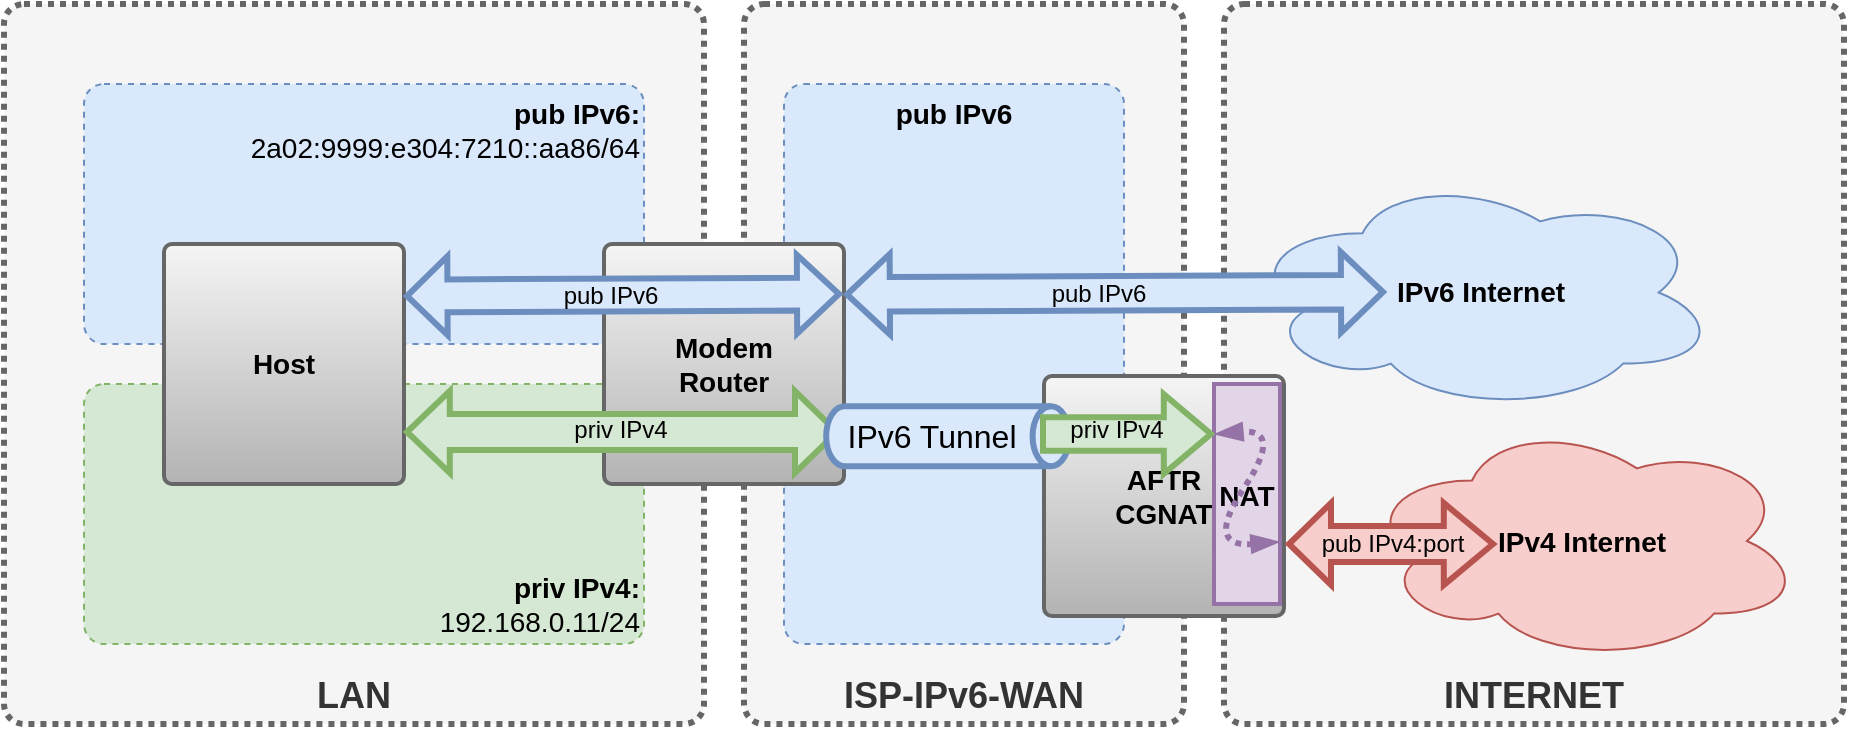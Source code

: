 <mxfile version="20.3.0" type="device"><diagram id="-pcDls9LanKbq8XRs3w0" name="Page-1"><mxGraphModel dx="1900" dy="668" grid="1" gridSize="10" guides="1" tooltips="1" connect="1" arrows="1" fold="1" page="1" pageScale="1" pageWidth="827" pageHeight="1169" math="0" shadow="0"><root><mxCell id="0"/><mxCell id="1" parent="0"/><mxCell id="I1XEyFE_oJZhiUIuwIMh-40" value="&lt;font style=&quot;&quot;&gt;&lt;b style=&quot;&quot;&gt;&lt;font style=&quot;font-size: 18px;&quot;&gt;INTERNET&lt;/font&gt;&lt;/b&gt;&lt;br&gt;&lt;/font&gt;" style="rounded=1;whiteSpace=wrap;html=1;absoluteArcSize=1;verticalAlign=bottom;align=center;fillColor=#f5f5f5;dashed=1;strokeWidth=3;dashPattern=1 1;perimeterSpacing=0;fontColor=#333333;strokeColor=#666666;" parent="1" vertex="1"><mxGeometry x="570" y="200" width="310" height="360" as="geometry"/></mxCell><mxCell id="I1XEyFE_oJZhiUIuwIMh-38" value="&lt;font style=&quot;&quot;&gt;&lt;b style=&quot;&quot;&gt;&lt;font style=&quot;font-size: 18px;&quot;&gt;ISP-IPv6-WAN&lt;/font&gt;&lt;/b&gt;&lt;br&gt;&lt;/font&gt;" style="rounded=1;whiteSpace=wrap;html=1;absoluteArcSize=1;verticalAlign=bottom;align=center;fillColor=#f5f5f5;dashed=1;strokeWidth=3;dashPattern=1 1;perimeterSpacing=0;fontColor=#333333;strokeColor=#666666;" parent="1" vertex="1"><mxGeometry x="330" y="200" width="220" height="360" as="geometry"/></mxCell><mxCell id="I1XEyFE_oJZhiUIuwIMh-34" value="&lt;font style=&quot;&quot;&gt;&lt;b style=&quot;&quot;&gt;&lt;font style=&quot;font-size: 18px;&quot;&gt;LAN&lt;/font&gt;&lt;/b&gt;&lt;br&gt;&lt;/font&gt;" style="rounded=1;whiteSpace=wrap;html=1;absoluteArcSize=1;verticalAlign=bottom;align=center;fillColor=#f5f5f5;dashed=1;strokeWidth=3;dashPattern=1 1;perimeterSpacing=0;fontColor=#333333;strokeColor=#666666;" parent="1" vertex="1"><mxGeometry x="-40" y="200" width="350" height="360" as="geometry"/></mxCell><mxCell id="I1XEyFE_oJZhiUIuwIMh-8" value="&lt;b&gt;&lt;font style=&quot;font-size: 14px;&quot;&gt;IPv4 Internet&lt;/font&gt;&lt;/b&gt;" style="ellipse;shape=cloud;whiteSpace=wrap;html=1;fillColor=#f8cecc;strokeColor=#b85450;" parent="1" vertex="1"><mxGeometry x="639" y="408" width="220" height="121" as="geometry"/></mxCell><mxCell id="I1XEyFE_oJZhiUIuwIMh-4" value="&lt;b&gt;&lt;font style=&quot;font-size: 14px;&quot;&gt;pub IPv6&lt;/font&gt;&lt;/b&gt;" style="rounded=1;whiteSpace=wrap;html=1;fillColor=#dae8fc;strokeColor=#6c8ebf;absoluteArcSize=1;verticalAlign=top;align=center;dashed=1;" parent="1" vertex="1"><mxGeometry x="350" y="240" width="170" height="280" as="geometry"/></mxCell><mxCell id="I1XEyFE_oJZhiUIuwIMh-3" value="&lt;font style=&quot;font-size: 14px;&quot;&gt;&lt;b&gt;priv IPv4:&lt;/b&gt;&lt;br&gt;192.168.0.11/24&lt;br&gt;&lt;/font&gt;" style="rounded=1;whiteSpace=wrap;html=1;fillColor=#d5e8d4;strokeColor=#82b366;absoluteArcSize=1;verticalAlign=bottom;align=right;dashed=1;" parent="1" vertex="1"><mxGeometry y="390" width="280" height="130" as="geometry"/></mxCell><mxCell id="I1XEyFE_oJZhiUIuwIMh-7" value="&lt;b&gt;&lt;font style=&quot;font-size: 14px;&quot;&gt;IPv6 Internet&lt;/font&gt;&lt;/b&gt;" style="ellipse;shape=cloud;whiteSpace=wrap;html=1;fillColor=#dae8fc;strokeColor=#6c8ebf;" parent="1" vertex="1"><mxGeometry x="580" y="285" width="237" height="118.5" as="geometry"/></mxCell><mxCell id="I1XEyFE_oJZhiUIuwIMh-9" value="&lt;font style=&quot;font-size: 14px;&quot;&gt;&lt;b&gt;pub IPv6:&lt;/b&gt;&lt;br&gt;2a02:9999:e304:7210::aa86/64&lt;br&gt;&lt;/font&gt;" style="rounded=1;whiteSpace=wrap;html=1;fillColor=#dae8fc;strokeColor=#6c8ebf;absoluteArcSize=1;verticalAlign=top;align=right;dashed=1;" parent="1" vertex="1"><mxGeometry y="240" width="280" height="130" as="geometry"/></mxCell><mxCell id="I1XEyFE_oJZhiUIuwIMh-32" value="&lt;b&gt;Host&lt;/b&gt;" style="rounded=1;whiteSpace=wrap;html=1;fontSize=14;fillColor=#f5f5f5;strokeColor=#666666;sketch=0;glass=0;shadow=0;absoluteArcSize=1;strokeWidth=2;arcSize=8;gradientColor=#b3b3b3;" parent="1" vertex="1"><mxGeometry x="40" y="320" width="120" height="120" as="geometry"/></mxCell><mxCell id="I1XEyFE_oJZhiUIuwIMh-33" value="&lt;b&gt;Modem&lt;br&gt;Router&lt;/b&gt;" style="rounded=1;whiteSpace=wrap;html=1;fontSize=14;fillColor=#f5f5f5;strokeColor=#666666;strokeWidth=2;arcSize=8;absoluteArcSize=1;gradientColor=#b3b3b3;" parent="1" vertex="1"><mxGeometry x="260" y="320" width="120" height="120" as="geometry"/></mxCell><mxCell id="I1XEyFE_oJZhiUIuwIMh-39" value="&lt;b&gt;AFTR&lt;br&gt;CGNAT&lt;/b&gt;" style="rounded=1;whiteSpace=wrap;html=1;fontSize=14;fillColor=#f5f5f5;strokeColor=#666666;strokeWidth=2;absoluteArcSize=1;arcSize=8;gradientColor=#b3b3b3;" parent="1" vertex="1"><mxGeometry x="480" y="386" width="120" height="120" as="geometry"/></mxCell><mxCell id="I1XEyFE_oJZhiUIuwIMh-41" value="" style="shape=flexArrow;endArrow=classic;startArrow=classic;html=1;rounded=0;fontSize=18;exitX=1;exitY=0.25;exitDx=0;exitDy=0;fillColor=#dae8fc;strokeColor=#6c8ebf;strokeWidth=3;width=14.4;startSize=5.744;gradientColor=none;" parent="1" edge="1"><mxGeometry width="100" height="100" relative="1" as="geometry"><mxPoint x="160" y="346" as="sourcePoint"/><mxPoint x="379" y="345" as="targetPoint"/></mxGeometry></mxCell><mxCell id="I1XEyFE_oJZhiUIuwIMh-54" value="&lt;span style=&quot;&quot;&gt;pub IPv6&lt;/span&gt;" style="edgeLabel;html=1;align=center;verticalAlign=middle;resizable=0;points=[];fontSize=12;labelBackgroundColor=none;" parent="I1XEyFE_oJZhiUIuwIMh-41" vertex="1" connectable="0"><mxGeometry x="-0.097" y="-1" relative="1" as="geometry"><mxPoint x="4" y="-1" as="offset"/></mxGeometry></mxCell><mxCell id="I1XEyFE_oJZhiUIuwIMh-42" value="" style="shape=flexArrow;endArrow=classic;startArrow=classic;html=1;rounded=0;fontSize=18;exitX=1;exitY=0.75;exitDx=0;exitDy=0;fillColor=#d5e8d4;strokeColor=#82b366;strokeWidth=3;width=16;startSize=6.132;gradientColor=none;" parent="1" edge="1"><mxGeometry width="100" height="100" relative="1" as="geometry"><mxPoint x="160" y="414" as="sourcePoint"/><mxPoint x="378" y="414" as="targetPoint"/></mxGeometry></mxCell><mxCell id="I1XEyFE_oJZhiUIuwIMh-53" value="&lt;span style=&quot;&quot;&gt;priv IPv4&lt;/span&gt;" style="edgeLabel;html=1;align=center;verticalAlign=middle;resizable=0;points=[];fontSize=12;labelBackgroundColor=none;" parent="I1XEyFE_oJZhiUIuwIMh-42" vertex="1" connectable="0"><mxGeometry x="-0.207" y="2" relative="1" as="geometry"><mxPoint x="21" y="1" as="offset"/></mxGeometry></mxCell><mxCell id="I1XEyFE_oJZhiUIuwIMh-44" value="&lt;font style=&quot;font-size: 16px;&quot;&gt;IPv6 Tunnel&lt;/font&gt;" style="shape=cylinder3;whiteSpace=wrap;html=1;boundedLbl=1;backgroundOutline=1;size=9.219;fontSize=18;strokeWidth=3;fillColor=#dae8fc;rotation=90;strokeColor=#6c8ebf;verticalAlign=middle;horizontal=0;" parent="1" vertex="1"><mxGeometry x="416.92" y="355.27" width="30" height="121.65" as="geometry"/></mxCell><mxCell id="I1XEyFE_oJZhiUIuwIMh-62" value="" style="shape=flexArrow;endArrow=classic;startArrow=classic;html=1;rounded=0;fontSize=18;exitX=1;exitY=0.25;exitDx=0;exitDy=0;fillColor=#dae8fc;strokeColor=#6c8ebf;strokeWidth=3;width=15.2;startSize=6.136;" parent="1" edge="1"><mxGeometry width="100" height="100" relative="1" as="geometry"><mxPoint x="380" y="345.26" as="sourcePoint"/><mxPoint x="651" y="344" as="targetPoint"/></mxGeometry></mxCell><mxCell id="I1XEyFE_oJZhiUIuwIMh-63" value="&lt;span style=&quot;&quot;&gt;pub IPv6&lt;/span&gt;" style="edgeLabel;html=1;align=center;verticalAlign=middle;resizable=0;points=[];fontSize=12;labelBackgroundColor=none;" parent="I1XEyFE_oJZhiUIuwIMh-62" vertex="1" connectable="0"><mxGeometry x="-0.097" y="-1" relative="1" as="geometry"><mxPoint x="4" y="-1" as="offset"/></mxGeometry></mxCell><mxCell id="I1XEyFE_oJZhiUIuwIMh-66" value="&lt;font style=&quot;font-size: 14px;&quot;&gt;&lt;b&gt;NAT&lt;/b&gt;&lt;/font&gt;" style="text;html=1;strokeColor=#9673a6;fillColor=#e1d5e7;align=center;verticalAlign=middle;whiteSpace=wrap;rounded=0;shadow=0;glass=0;labelBackgroundColor=none;sketch=0;fontSize=16;rotation=0;strokeWidth=2;" parent="1" vertex="1"><mxGeometry x="565" y="390" width="33" height="110" as="geometry"/></mxCell><mxCell id="I1XEyFE_oJZhiUIuwIMh-48" value="" style="shape=flexArrow;endArrow=classic;html=1;rounded=0;fontSize=18;strokeWidth=3;fillColor=#d5e8d4;strokeColor=#82b366;width=14.8;endSize=6.868;" parent="1" edge="1"><mxGeometry width="50" height="50" relative="1" as="geometry"><mxPoint x="478" y="415" as="sourcePoint"/><mxPoint x="565" y="415" as="targetPoint"/></mxGeometry></mxCell><mxCell id="I1XEyFE_oJZhiUIuwIMh-52" value="&lt;font style=&quot;font-size: 12px;&quot;&gt;priv IPv4&lt;/font&gt;" style="edgeLabel;html=1;align=center;verticalAlign=middle;resizable=0;points=[];fontSize=18;labelBackgroundColor=none;" parent="I1XEyFE_oJZhiUIuwIMh-48" vertex="1" connectable="0"><mxGeometry x="-0.222" relative="1" as="geometry"><mxPoint x="4" y="-4" as="offset"/></mxGeometry></mxCell><mxCell id="I1XEyFE_oJZhiUIuwIMh-77" value="" style="curved=1;endArrow=blockThin;html=1;dashed=1;dashPattern=1 1;fontSize=14;strokeWidth=3;startArrow=blockThin;startFill=1;fillColor=#e1d5e7;strokeColor=#9673a6;endFill=1;" parent="1" edge="1"><mxGeometry width="50" height="50" relative="1" as="geometry"><mxPoint x="597" y="469" as="sourcePoint"/><mxPoint x="566" y="415" as="targetPoint"/><Array as="points"><mxPoint x="560" y="472"/><mxPoint x="600" y="412"/></Array></mxGeometry></mxCell><mxCell id="I1XEyFE_oJZhiUIuwIMh-78" value="" style="shape=flexArrow;endArrow=classic;startArrow=classic;html=1;rounded=0;fontSize=18;exitX=1;exitY=0.75;exitDx=0;exitDy=0;fillColor=#f8cecc;strokeColor=#b85450;strokeWidth=3;width=16;endSize=7.2;" parent="1" edge="1"><mxGeometry width="100" height="100" relative="1" as="geometry"><mxPoint x="601" y="470" as="sourcePoint"/><mxPoint x="706" y="470" as="targetPoint"/></mxGeometry></mxCell><mxCell id="I1XEyFE_oJZhiUIuwIMh-79" value="&lt;span style=&quot;&quot;&gt;pub IPv4:port&lt;/span&gt;" style="edgeLabel;html=1;align=center;verticalAlign=middle;resizable=0;points=[];fontSize=12;labelBackgroundColor=none;" parent="I1XEyFE_oJZhiUIuwIMh-78" vertex="1" connectable="0"><mxGeometry x="-0.207" y="2" relative="1" as="geometry"><mxPoint x="11" y="2" as="offset"/></mxGeometry></mxCell><mxCell id="0OCrRTboHVXi0pXCw2jN-1" value="" style="shape=image;verticalLabelPosition=bottom;labelBackgroundColor=default;verticalAlign=top;aspect=fixed;imageAspect=0;image=https://mirrors.creativecommons.org/presskit/buttons/88x31/png/by-nc-sa.eu.png;" vertex="1" parent="1"><mxGeometry x="770" y="210" width="102.91" height="36.01" as="geometry"/></mxCell></root></mxGraphModel></diagram></mxfile>